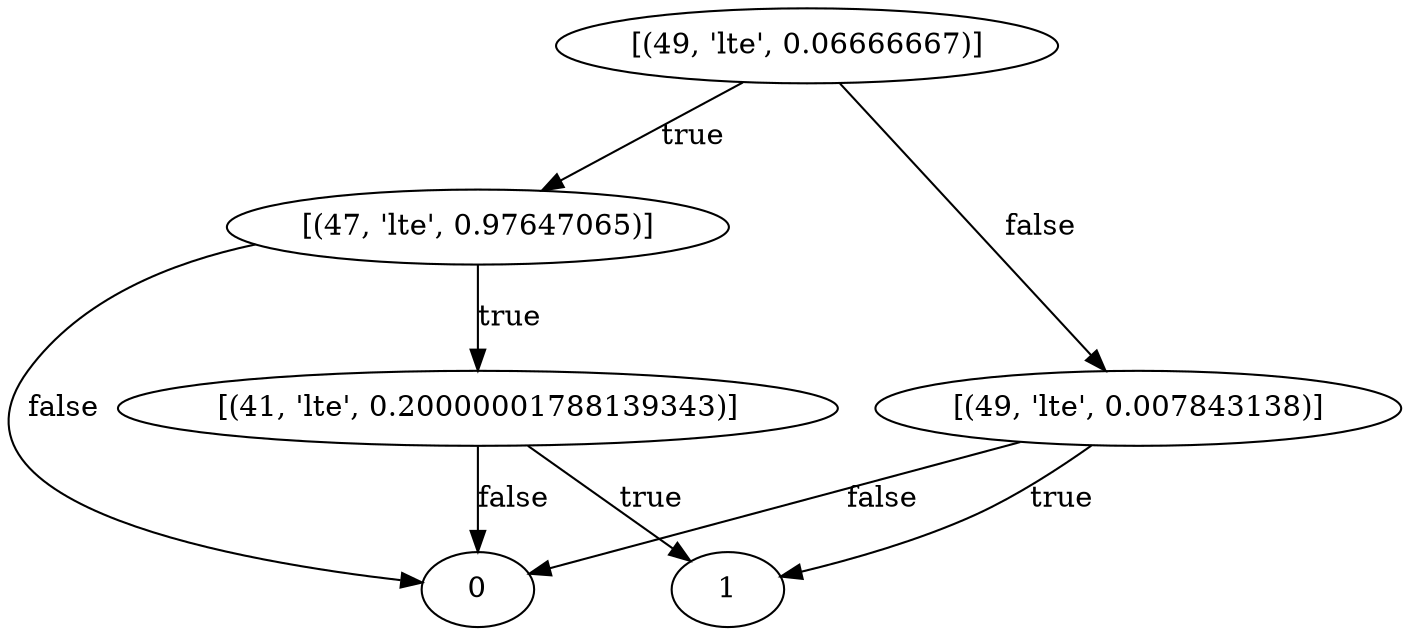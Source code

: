 // Decision Tree
digraph {
	"[(49, 'lte', 0.06666667)]" [label="[(49, 'lte', 0.06666667)]"]
	"[(49, 'lte', 0.007843138)]" [label="[(49, 'lte', 0.007843138)]"]
	"[(49, 'lte', 0.06666667)]" -> "[(49, 'lte', 0.007843138)]" [label=false]
	0 [label=0]
	"[(49, 'lte', 0.007843138)]" -> 0 [label=false]
	1 [label=1]
	"[(49, 'lte', 0.007843138)]" -> 1 [label=true]
	"[(47, 'lte', 0.97647065)]" [label="[(47, 'lte', 0.97647065)]"]
	"[(49, 'lte', 0.06666667)]" -> "[(47, 'lte', 0.97647065)]" [label=true]
	0 [label=0]
	"[(47, 'lte', 0.97647065)]" -> 0 [label=false]
	"[(41, 'lte', 0.20000001788139343)]" [label="[(41, 'lte', 0.20000001788139343)]"]
	"[(47, 'lte', 0.97647065)]" -> "[(41, 'lte', 0.20000001788139343)]" [label=true]
	0 [label=0]
	"[(41, 'lte', 0.20000001788139343)]" -> 0 [label=false]
	1 [label=1]
	"[(41, 'lte', 0.20000001788139343)]" -> 1 [label=true]
}
